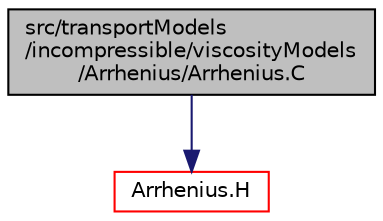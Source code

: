 digraph "src/transportModels/incompressible/viscosityModels/Arrhenius/Arrhenius.C"
{
  bgcolor="transparent";
  edge [fontname="Helvetica",fontsize="10",labelfontname="Helvetica",labelfontsize="10"];
  node [fontname="Helvetica",fontsize="10",shape=record];
  Node1 [label="src/transportModels\l/incompressible/viscosityModels\l/Arrhenius/Arrhenius.C",height=0.2,width=0.4,color="black", fillcolor="grey75", style="filled" fontcolor="black"];
  Node1 -> Node2 [color="midnightblue",fontsize="10",style="solid",fontname="Helvetica"];
  Node2 [label="Arrhenius.H",height=0.2,width=0.4,color="red",URL="$Arrhenius_8H.html"];
}
